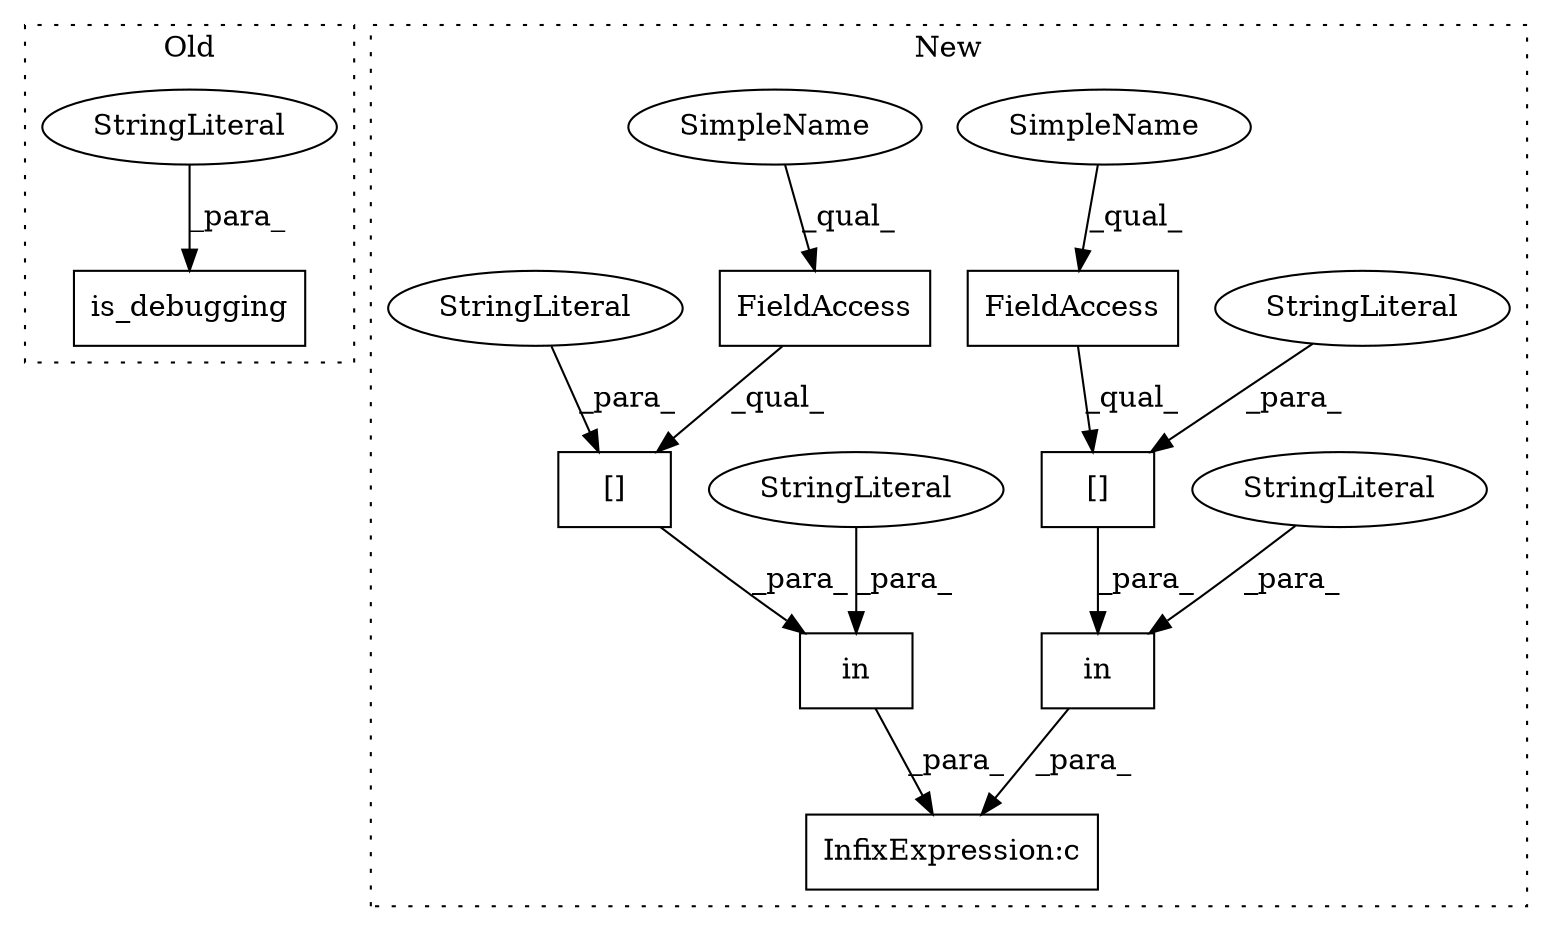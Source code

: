 digraph G {
subgraph cluster0 {
1 [label="is_debugging" a="32" s="2059,2078" l="13,1" shape="box"];
10 [label="StringLiteral" a="45" s="2072" l="6" shape="ellipse"];
label = "Old";
style="dotted";
}
subgraph cluster1 {
2 [label="[]" a="2" s="2687,2709" l="11,1" shape="box"];
3 [label="in" a="105" s="2678" l="32" shape="box"];
4 [label="InfixExpression:c" a="27" s="2661" l="4" shape="box"];
5 [label="in" a="105" s="2627" l="33" shape="box"];
6 [label="[]" a="2" s="2637,2659" l="11,1" shape="box"];
7 [label="FieldAccess" a="22" s="2637" l="10" shape="box"];
8 [label="FieldAccess" a="22" s="2687" l="10" shape="box"];
9 [label="StringLiteral" a="45" s="2648" l="11" shape="ellipse"];
11 [label="StringLiteral" a="45" s="2698" l="11" shape="ellipse"];
12 [label="StringLiteral" a="45" s="2678" l="5" shape="ellipse"];
13 [label="StringLiteral" a="45" s="2627" l="6" shape="ellipse"];
14 [label="SimpleName" a="42" s="2637" l="3" shape="ellipse"];
15 [label="SimpleName" a="42" s="2687" l="3" shape="ellipse"];
label = "New";
style="dotted";
}
2 -> 3 [label="_para_"];
3 -> 4 [label="_para_"];
5 -> 4 [label="_para_"];
6 -> 5 [label="_para_"];
7 -> 6 [label="_qual_"];
8 -> 2 [label="_qual_"];
9 -> 6 [label="_para_"];
10 -> 1 [label="_para_"];
11 -> 2 [label="_para_"];
12 -> 3 [label="_para_"];
13 -> 5 [label="_para_"];
14 -> 7 [label="_qual_"];
15 -> 8 [label="_qual_"];
}